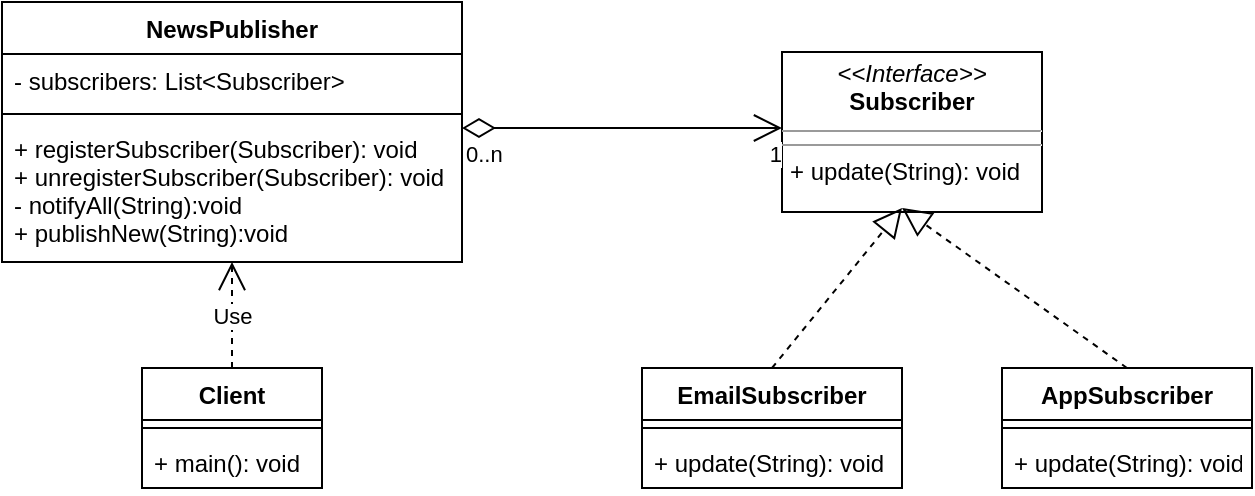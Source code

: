 <mxfile version="17.4.4" type="device"><diagram id="Ir0hKF_UnAkZIXMrzCTO" name="Page-1"><mxGraphModel dx="1102" dy="538" grid="1" gridSize="10" guides="1" tooltips="1" connect="1" arrows="1" fold="1" page="1" pageScale="1" pageWidth="850" pageHeight="1100" math="0" shadow="0"><root><mxCell id="0"/><mxCell id="1" parent="0"/><mxCell id="xVslWAEj6YgoWmjWwsld-1" value="&lt;p style=&quot;margin: 0px ; margin-top: 4px ; text-align: center&quot;&gt;&lt;i&gt;&amp;lt;&amp;lt;Interface&amp;gt;&amp;gt;&lt;/i&gt;&lt;br&gt;&lt;b&gt;Subscriber&lt;/b&gt;&lt;br&gt;&lt;/p&gt;&lt;hr size=&quot;1&quot;&gt;&lt;hr size=&quot;1&quot;&gt;&lt;p style=&quot;margin: 0px ; margin-left: 4px&quot;&gt;+ update(String): void&lt;br&gt;&lt;/p&gt;" style="verticalAlign=top;align=left;overflow=fill;fontSize=12;fontFamily=Helvetica;html=1;" parent="1" vertex="1"><mxGeometry x="570" y="63" width="130" height="80" as="geometry"/></mxCell><mxCell id="xVslWAEj6YgoWmjWwsld-2" value="EmailSubscriber" style="swimlane;fontStyle=1;align=center;verticalAlign=top;childLayout=stackLayout;horizontal=1;startSize=26;horizontalStack=0;resizeParent=1;resizeParentMax=0;resizeLast=0;collapsible=1;marginBottom=0;" parent="1" vertex="1"><mxGeometry x="500" y="221" width="130" height="60" as="geometry"/></mxCell><mxCell id="xVslWAEj6YgoWmjWwsld-4" value="" style="line;strokeWidth=1;fillColor=none;align=left;verticalAlign=middle;spacingTop=-1;spacingLeft=3;spacingRight=3;rotatable=0;labelPosition=right;points=[];portConstraint=eastwest;" parent="xVslWAEj6YgoWmjWwsld-2" vertex="1"><mxGeometry y="26" width="130" height="8" as="geometry"/></mxCell><mxCell id="xVslWAEj6YgoWmjWwsld-5" value="+ update(String): void" style="text;strokeColor=none;fillColor=none;align=left;verticalAlign=top;spacingLeft=4;spacingRight=4;overflow=hidden;rotatable=0;points=[[0,0.5],[1,0.5]];portConstraint=eastwest;" parent="xVslWAEj6YgoWmjWwsld-2" vertex="1"><mxGeometry y="34" width="130" height="26" as="geometry"/></mxCell><mxCell id="xVslWAEj6YgoWmjWwsld-6" value="AppSubscriber" style="swimlane;fontStyle=1;align=center;verticalAlign=top;childLayout=stackLayout;horizontal=1;startSize=26;horizontalStack=0;resizeParent=1;resizeParentMax=0;resizeLast=0;collapsible=1;marginBottom=0;" parent="1" vertex="1"><mxGeometry x="680" y="221" width="125" height="60" as="geometry"/></mxCell><mxCell id="xVslWAEj6YgoWmjWwsld-7" value="" style="line;strokeWidth=1;fillColor=none;align=left;verticalAlign=middle;spacingTop=-1;spacingLeft=3;spacingRight=3;rotatable=0;labelPosition=right;points=[];portConstraint=eastwest;" parent="xVslWAEj6YgoWmjWwsld-6" vertex="1"><mxGeometry y="26" width="125" height="8" as="geometry"/></mxCell><mxCell id="xVslWAEj6YgoWmjWwsld-8" value="+ update(String): void" style="text;strokeColor=none;fillColor=none;align=left;verticalAlign=top;spacingLeft=4;spacingRight=4;overflow=hidden;rotatable=0;points=[[0,0.5],[1,0.5]];portConstraint=eastwest;" parent="xVslWAEj6YgoWmjWwsld-6" vertex="1"><mxGeometry y="34" width="125" height="26" as="geometry"/></mxCell><mxCell id="xVslWAEj6YgoWmjWwsld-11" value="NewsPublisher" style="swimlane;fontStyle=1;align=center;verticalAlign=top;childLayout=stackLayout;horizontal=1;startSize=26;horizontalStack=0;resizeParent=1;resizeParentMax=0;resizeLast=0;collapsible=1;marginBottom=0;" parent="1" vertex="1"><mxGeometry x="180" y="38" width="230" height="130" as="geometry"/></mxCell><mxCell id="xVslWAEj6YgoWmjWwsld-12" value="- subscribers: List&lt;Subscriber&gt;" style="text;strokeColor=none;fillColor=none;align=left;verticalAlign=top;spacingLeft=4;spacingRight=4;overflow=hidden;rotatable=0;points=[[0,0.5],[1,0.5]];portConstraint=eastwest;" parent="xVslWAEj6YgoWmjWwsld-11" vertex="1"><mxGeometry y="26" width="230" height="26" as="geometry"/></mxCell><mxCell id="xVslWAEj6YgoWmjWwsld-13" value="" style="line;strokeWidth=1;fillColor=none;align=left;verticalAlign=middle;spacingTop=-1;spacingLeft=3;spacingRight=3;rotatable=0;labelPosition=right;points=[];portConstraint=eastwest;" parent="xVslWAEj6YgoWmjWwsld-11" vertex="1"><mxGeometry y="52" width="230" height="8" as="geometry"/></mxCell><mxCell id="xVslWAEj6YgoWmjWwsld-14" value="+ registerSubscriber(Subscriber): void&#xA;+ unregisterSubscriber(Subscriber): void&#xA;- notifyAll(String):void&#xA;+ publishNew(String):void&#xA;&#xA;" style="text;strokeColor=none;fillColor=none;align=left;verticalAlign=top;spacingLeft=4;spacingRight=4;overflow=hidden;rotatable=0;points=[[0,0.5],[1,0.5]];portConstraint=eastwest;" parent="xVslWAEj6YgoWmjWwsld-11" vertex="1"><mxGeometry y="60" width="230" height="70" as="geometry"/></mxCell><mxCell id="xVslWAEj6YgoWmjWwsld-17" value="Client" style="swimlane;fontStyle=1;align=center;verticalAlign=top;childLayout=stackLayout;horizontal=1;startSize=26;horizontalStack=0;resizeParent=1;resizeParentMax=0;resizeLast=0;collapsible=1;marginBottom=0;" parent="1" vertex="1"><mxGeometry x="250" y="221" width="90" height="60" as="geometry"/></mxCell><mxCell id="xVslWAEj6YgoWmjWwsld-19" value="" style="line;strokeWidth=1;fillColor=none;align=left;verticalAlign=middle;spacingTop=-1;spacingLeft=3;spacingRight=3;rotatable=0;labelPosition=right;points=[];portConstraint=eastwest;" parent="xVslWAEj6YgoWmjWwsld-17" vertex="1"><mxGeometry y="26" width="90" height="8" as="geometry"/></mxCell><mxCell id="xVslWAEj6YgoWmjWwsld-20" value="+ main(): void" style="text;strokeColor=none;fillColor=none;align=left;verticalAlign=top;spacingLeft=4;spacingRight=4;overflow=hidden;rotatable=0;points=[[0,0.5],[1,0.5]];portConstraint=eastwest;" parent="xVslWAEj6YgoWmjWwsld-17" vertex="1"><mxGeometry y="34" width="90" height="26" as="geometry"/></mxCell><mxCell id="xVslWAEj6YgoWmjWwsld-21" value="Use" style="endArrow=open;endSize=12;dashed=1;html=1;rounded=0;exitX=0.5;exitY=0;exitDx=0;exitDy=0;" parent="1" source="xVslWAEj6YgoWmjWwsld-17" target="xVslWAEj6YgoWmjWwsld-14" edge="1"><mxGeometry width="160" relative="1" as="geometry"><mxPoint x="340" y="321" as="sourcePoint"/><mxPoint x="500" y="321" as="targetPoint"/></mxGeometry></mxCell><mxCell id="xVslWAEj6YgoWmjWwsld-22" value="" style="endArrow=open;html=1;endSize=12;startArrow=diamondThin;startSize=14;startFill=0;edgeStyle=orthogonalEdgeStyle;rounded=0;" parent="1" edge="1"><mxGeometry relative="1" as="geometry"><mxPoint x="410" y="101" as="sourcePoint"/><mxPoint x="570" y="101" as="targetPoint"/></mxGeometry></mxCell><mxCell id="xVslWAEj6YgoWmjWwsld-23" value="0..n" style="edgeLabel;resizable=0;html=1;align=left;verticalAlign=top;" parent="xVslWAEj6YgoWmjWwsld-22" connectable="0" vertex="1"><mxGeometry x="-1" relative="1" as="geometry"/></mxCell><mxCell id="xVslWAEj6YgoWmjWwsld-24" value="1" style="edgeLabel;resizable=0;html=1;align=right;verticalAlign=top;" parent="xVslWAEj6YgoWmjWwsld-22" connectable="0" vertex="1"><mxGeometry x="1" relative="1" as="geometry"/></mxCell><mxCell id="xVslWAEj6YgoWmjWwsld-25" value="" style="endArrow=block;dashed=1;endFill=0;endSize=12;html=1;rounded=0;exitX=0.5;exitY=0;exitDx=0;exitDy=0;" parent="1" source="xVslWAEj6YgoWmjWwsld-2" edge="1"><mxGeometry width="160" relative="1" as="geometry"><mxPoint x="628" y="191" as="sourcePoint"/><mxPoint x="630" y="141" as="targetPoint"/></mxGeometry></mxCell><mxCell id="xVslWAEj6YgoWmjWwsld-26" value="" style="endArrow=block;dashed=1;endFill=0;endSize=12;html=1;rounded=0;exitX=0.5;exitY=0;exitDx=0;exitDy=0;" parent="1" source="xVslWAEj6YgoWmjWwsld-6" edge="1"><mxGeometry width="160" relative="1" as="geometry"><mxPoint x="564.99" y="228" as="sourcePoint"/><mxPoint x="630" y="141" as="targetPoint"/></mxGeometry></mxCell></root></mxGraphModel></diagram></mxfile>